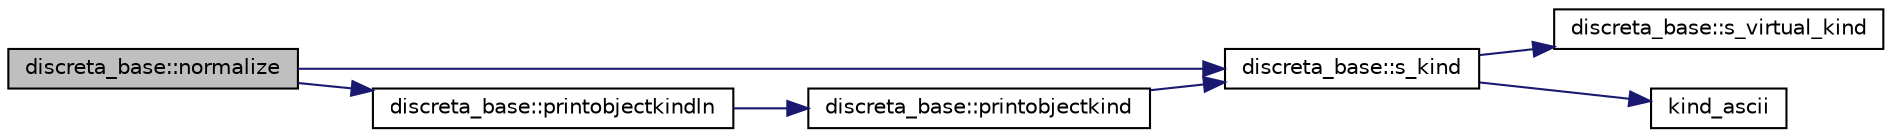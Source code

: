 digraph "discreta_base::normalize"
{
  edge [fontname="Helvetica",fontsize="10",labelfontname="Helvetica",labelfontsize="10"];
  node [fontname="Helvetica",fontsize="10",shape=record];
  rankdir="LR";
  Node14682 [label="discreta_base::normalize",height=0.2,width=0.4,color="black", fillcolor="grey75", style="filled", fontcolor="black"];
  Node14682 -> Node14683 [color="midnightblue",fontsize="10",style="solid",fontname="Helvetica"];
  Node14683 [label="discreta_base::s_kind",height=0.2,width=0.4,color="black", fillcolor="white", style="filled",URL="$d7/d71/classdiscreta__base.html#a8a830025c74adbbc3362418a7c2ba157"];
  Node14683 -> Node14684 [color="midnightblue",fontsize="10",style="solid",fontname="Helvetica"];
  Node14684 [label="discreta_base::s_virtual_kind",height=0.2,width=0.4,color="black", fillcolor="white", style="filled",URL="$d7/d71/classdiscreta__base.html#a52778a6d6943a468be083d0785d418fb"];
  Node14683 -> Node14685 [color="midnightblue",fontsize="10",style="solid",fontname="Helvetica"];
  Node14685 [label="kind_ascii",height=0.2,width=0.4,color="black", fillcolor="white", style="filled",URL="$d9/d60/discreta_8h.html#ad0ce825a9f29bc6cec27e1b64cfe27bf"];
  Node14682 -> Node14686 [color="midnightblue",fontsize="10",style="solid",fontname="Helvetica"];
  Node14686 [label="discreta_base::printobjectkindln",height=0.2,width=0.4,color="black", fillcolor="white", style="filled",URL="$d7/d71/classdiscreta__base.html#a677ccc8f392ebedde05e453f8cf59559"];
  Node14686 -> Node14687 [color="midnightblue",fontsize="10",style="solid",fontname="Helvetica"];
  Node14687 [label="discreta_base::printobjectkind",height=0.2,width=0.4,color="black", fillcolor="white", style="filled",URL="$d7/d71/classdiscreta__base.html#aa75a1314aa706909b029664944904231"];
  Node14687 -> Node14683 [color="midnightblue",fontsize="10",style="solid",fontname="Helvetica"];
}
